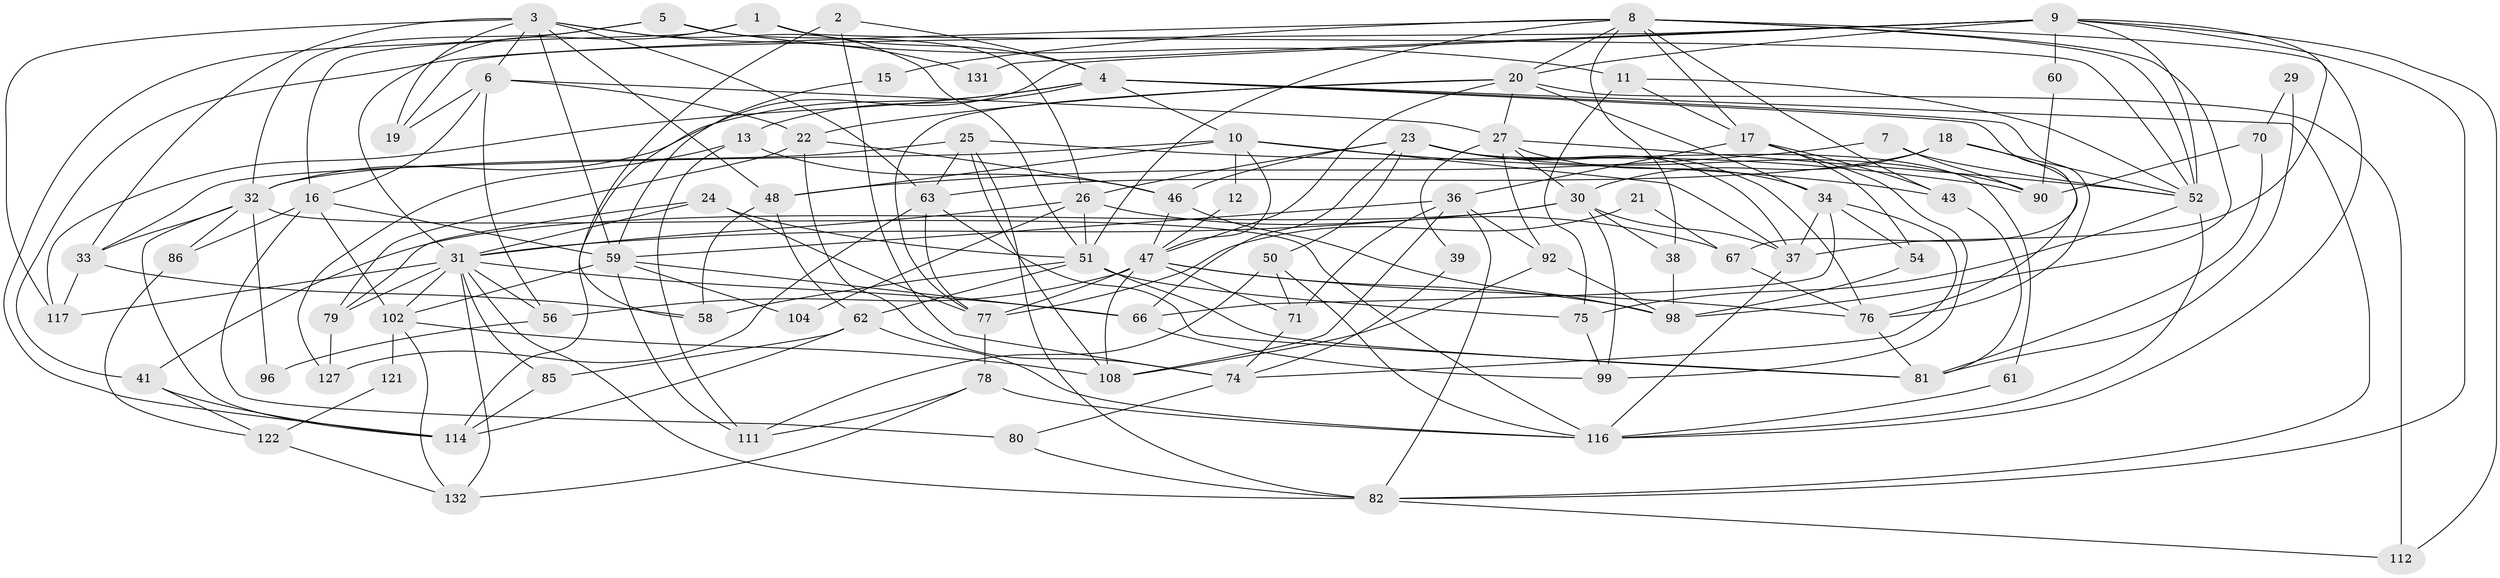 // Generated by graph-tools (version 1.1) at 2025/24/03/03/25 07:24:02]
// undirected, 85 vertices, 211 edges
graph export_dot {
graph [start="1"]
  node [color=gray90,style=filled];
  1;
  2 [super="+44"];
  3 [super="+45"];
  4 [super="+28"];
  5;
  6 [super="+14"];
  7 [super="+65"];
  8 [super="+113"];
  9 [super="+40"];
  10;
  11 [super="+87"];
  12;
  13 [super="+55"];
  15;
  16 [super="+73"];
  17 [super="+103"];
  18;
  19;
  20 [super="+83"];
  21;
  22;
  23 [super="+126"];
  24 [super="+89"];
  25 [super="+115"];
  26 [super="+130"];
  27 [super="+49"];
  29;
  30 [super="+42"];
  31 [super="+35"];
  32 [super="+84"];
  33 [super="+57"];
  34 [super="+124"];
  36;
  37 [super="+100"];
  38 [super="+64"];
  39;
  41 [super="+91"];
  43 [super="+53"];
  46;
  47 [super="+72"];
  48;
  50;
  51 [super="+93"];
  52 [super="+94"];
  54;
  56 [super="+120"];
  58;
  59 [super="+110"];
  60;
  61;
  62 [super="+106"];
  63 [super="+68"];
  66 [super="+69"];
  67;
  70;
  71;
  74 [super="+133"];
  75 [super="+119"];
  76 [super="+125"];
  77 [super="+95"];
  78 [super="+107"];
  79;
  80;
  81 [super="+88"];
  82 [super="+123"];
  85;
  86;
  90 [super="+101"];
  92 [super="+97"];
  96;
  98 [super="+129"];
  99;
  102 [super="+105"];
  104;
  108 [super="+109"];
  111;
  112;
  114 [super="+118"];
  116 [super="+128"];
  117;
  121;
  122;
  127;
  131;
  132;
  1 -- 16;
  1 -- 31;
  1 -- 4;
  1 -- 52;
  2 -- 58;
  2 -- 4;
  2 -- 74;
  3 -- 48;
  3 -- 19;
  3 -- 51;
  3 -- 131;
  3 -- 59;
  3 -- 33;
  3 -- 117;
  3 -- 6;
  3 -- 63;
  4 -- 10;
  4 -- 67;
  4 -- 117;
  4 -- 13;
  4 -- 32;
  4 -- 82;
  4 -- 76;
  5 -- 32;
  5 -- 114;
  5 -- 26;
  5 -- 11;
  6 -- 22;
  6 -- 56;
  6 -- 19;
  6 -- 27;
  6 -- 16;
  7 -- 48;
  7 -- 52 [weight=2];
  7 -- 90;
  8 -- 15;
  8 -- 17;
  8 -- 43;
  8 -- 51;
  8 -- 52;
  8 -- 38;
  8 -- 116;
  8 -- 98;
  8 -- 20;
  8 -- 41;
  9 -- 20;
  9 -- 60 [weight=2];
  9 -- 37;
  9 -- 131;
  9 -- 112;
  9 -- 82;
  9 -- 19;
  9 -- 114;
  9 -- 52;
  10 -- 12;
  10 -- 47;
  10 -- 48;
  10 -- 43;
  10 -- 37;
  10 -- 33;
  11 -- 52;
  11 -- 75 [weight=2];
  11 -- 17;
  12 -- 47;
  13 -- 46;
  13 -- 111;
  13 -- 127;
  15 -- 59;
  16 -- 86;
  16 -- 59;
  16 -- 80;
  16 -- 102;
  17 -- 54;
  17 -- 99;
  17 -- 36;
  17 -- 43;
  18 -- 76;
  18 -- 30;
  18 -- 63;
  18 -- 52;
  20 -- 27;
  20 -- 112;
  20 -- 34;
  20 -- 22;
  20 -- 77;
  20 -- 47;
  21 -- 67;
  21 -- 77;
  22 -- 79;
  22 -- 46;
  22 -- 74;
  23 -- 46;
  23 -- 50;
  23 -- 61;
  23 -- 90;
  23 -- 26;
  23 -- 66;
  23 -- 76;
  23 -- 37;
  24 -- 79;
  24 -- 31;
  24 -- 51;
  24 -- 77;
  25 -- 63 [weight=2];
  25 -- 82;
  25 -- 90;
  25 -- 32;
  25 -- 108;
  26 -- 67;
  26 -- 31;
  26 -- 51;
  26 -- 104;
  27 -- 34;
  27 -- 39;
  27 -- 30;
  27 -- 92;
  27 -- 52;
  29 -- 70;
  29 -- 81;
  30 -- 31;
  30 -- 37;
  30 -- 99;
  30 -- 41;
  30 -- 38;
  31 -- 117;
  31 -- 132;
  31 -- 79;
  31 -- 82;
  31 -- 85;
  31 -- 56;
  31 -- 102;
  31 -- 66;
  32 -- 33;
  32 -- 86;
  32 -- 96;
  32 -- 114;
  32 -- 116;
  33 -- 58;
  33 -- 117;
  34 -- 37;
  34 -- 54;
  34 -- 74;
  34 -- 66;
  36 -- 71;
  36 -- 59;
  36 -- 92;
  36 -- 82;
  36 -- 108;
  37 -- 116;
  38 -- 98;
  39 -- 74;
  41 -- 122;
  41 -- 114;
  43 -- 81;
  46 -- 98;
  46 -- 47;
  47 -- 56;
  47 -- 76;
  47 -- 71;
  47 -- 108;
  47 -- 77;
  47 -- 98;
  48 -- 58;
  48 -- 62;
  50 -- 71;
  50 -- 111;
  50 -- 116;
  51 -- 58;
  51 -- 62;
  51 -- 81;
  51 -- 75;
  52 -- 116;
  52 -- 75;
  54 -- 98;
  56 -- 96;
  59 -- 66;
  59 -- 102 [weight=2];
  59 -- 104;
  59 -- 111;
  60 -- 90;
  61 -- 116;
  62 -- 116;
  62 -- 114;
  62 -- 85;
  63 -- 81;
  63 -- 127;
  63 -- 77;
  66 -- 99;
  67 -- 76;
  70 -- 81;
  70 -- 90;
  71 -- 74;
  74 -- 80;
  75 -- 99;
  76 -- 81;
  77 -- 78;
  78 -- 111;
  78 -- 132;
  78 -- 116;
  79 -- 127;
  80 -- 82;
  82 -- 112;
  85 -- 114;
  86 -- 122;
  92 -- 108;
  92 -- 98;
  102 -- 108;
  102 -- 132;
  102 -- 121;
  121 -- 122;
  122 -- 132;
}
